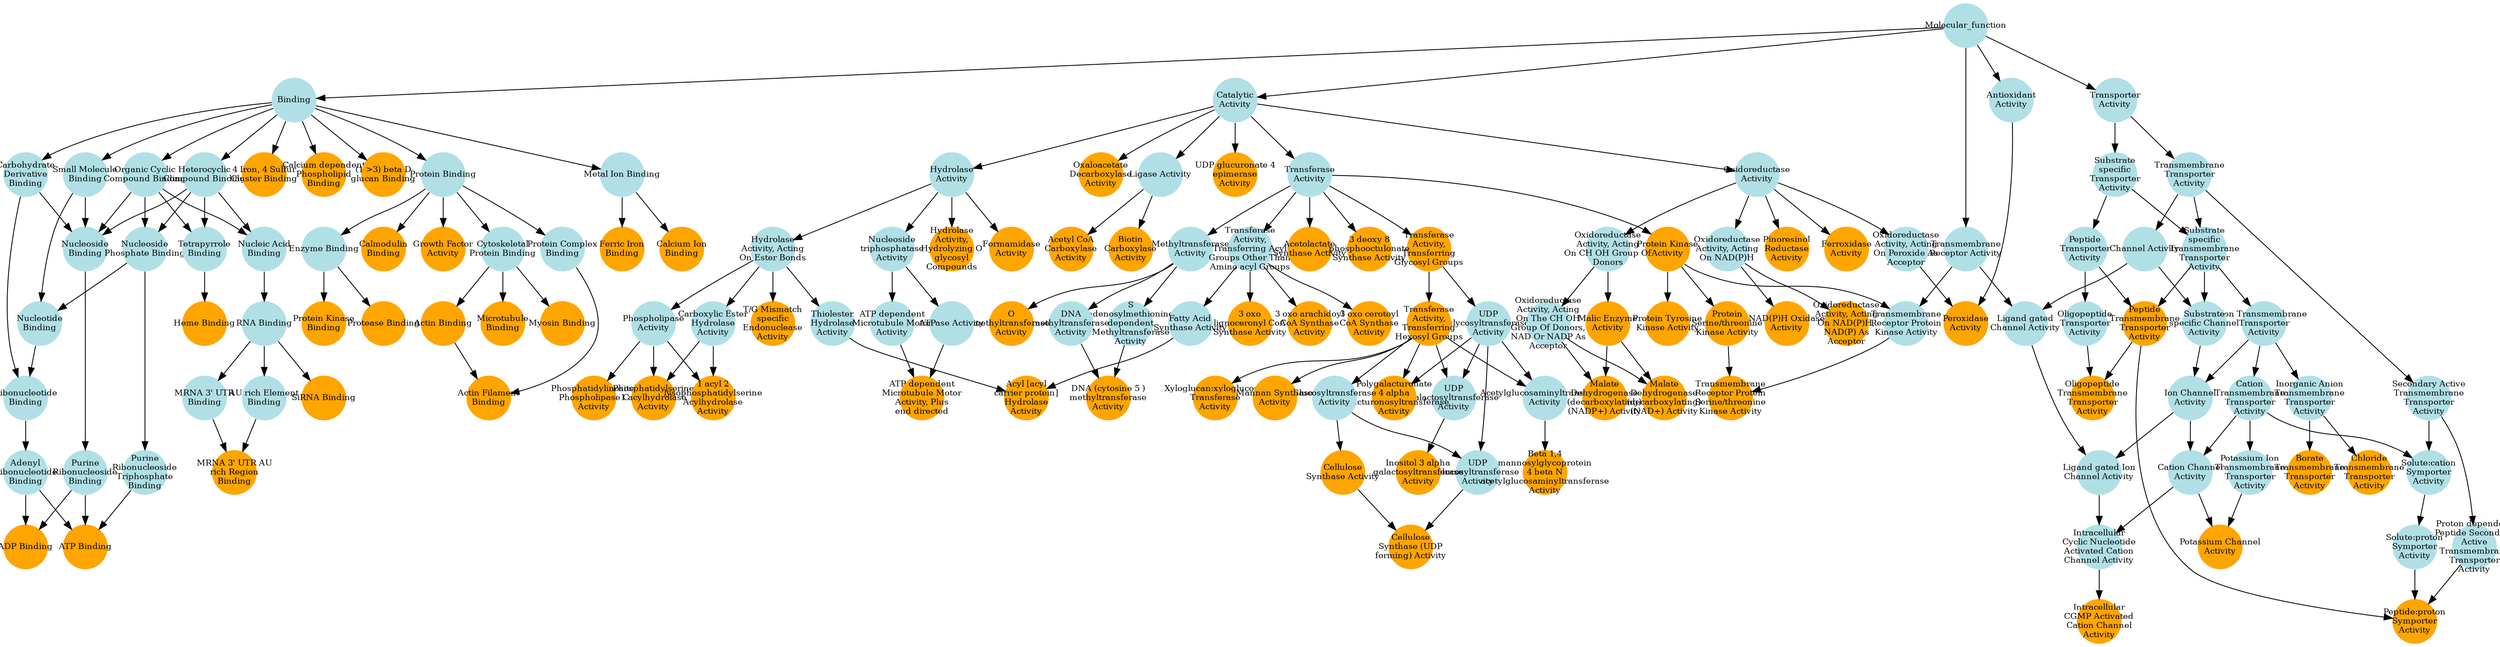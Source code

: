 digraph {
1 [style="filled", fixedsize="true", fontsize="10", shape="circle", width="0.75", fillcolor="powderblue", label="Molecular_function", color="transparent"];
2 [style="filled", fixedsize="true", fontsize="10", shape="circle", width="0.75", fillcolor="powderblue", label="Binding", color="transparent"];
3 [style="filled", fixedsize="true", fontsize="10", shape="circle", width="0.75", fillcolor="powderblue", label="Protein Binding", color="transparent"];
4 [style="filled", fixedsize="true", fontsize="10", shape="circle", width="0.75", fillcolor="powderblue", label="Cytoskeletal
Protein Binding", color="transparent"];
5 [style="filled", fixedsize="true", fontsize="10", shape="circle", width="0.75", fillcolor="orange", label="Microtubule
Binding", color="transparent"];
6 [style="filled", fixedsize="true", fontsize="10", shape="circle", width="0.75", fillcolor="powderblue", label="Catalytic
Activity", color="transparent"];
7 [style="filled", fixedsize="true", fontsize="10", shape="circle", width="0.75", fillcolor="powderblue", label="Transferase
Activity", color="transparent"];
8 [style="filled", fixedsize="true", fontsize="10", shape="circle", width="0.75", fillcolor="orange", label="Protein Kinase
Activity", color="transparent"];
9 [style="filled", fixedsize="true", fontsize="10", shape="circle", width="0.75", fillcolor="orange", label="Protein
Serine/threonine
Kinase Activity", color="transparent"];
10 [style="filled", fixedsize="true", fontsize="10", shape="circle", width="0.75", fillcolor="powderblue", label="Transmembrane
Receptor Activity", color="transparent"];
11 [style="filled", fixedsize="true", fontsize="10", shape="circle", width="0.75", fillcolor="powderblue", label="Transmembrane
Receptor Protein
Kinase Activity", color="transparent"];
12 [style="filled", fixedsize="true", fontsize="10", shape="circle", width="0.75", fillcolor="orange", label="Transmembrane
Receptor Protein
Serine/threonine
Kinase Activity", color="transparent"];
13 [style="filled", fixedsize="true", fontsize="10", shape="circle", width="0.75", fillcolor="powderblue", label="Oxidoreductase
Activity", color="transparent"];
14 [style="filled", fixedsize="true", fontsize="10", shape="circle", width="0.75", fillcolor="orange", label="Ferroxidase
Activity", color="transparent"];
15 [style="filled", fixedsize="true", fontsize="10", shape="circle", width="0.75", fillcolor="orange", label="Calmodulin
Binding", color="transparent"];
16 [style="filled", fixedsize="true", fontsize="10", shape="circle", width="0.75", fillcolor="powderblue", label="Antioxidant
Activity", color="transparent"];
17 [style="filled", fixedsize="true", fontsize="10", shape="circle", width="0.75", fillcolor="powderblue", label="Oxidoreductase
Activity, Acting
On Peroxide As
Acceptor", color="transparent"];
18 [style="filled", fixedsize="true", fontsize="10", shape="circle", width="0.75", fillcolor="orange", label="Peroxidase
Activity", color="transparent"];
19 [style="filled", fixedsize="true", fontsize="10", shape="circle", width="0.75", fillcolor="powderblue", label="Hydrolase
Activity", color="transparent"];
20 [style="filled", fixedsize="true", fontsize="10", shape="circle", width="0.75", fillcolor="powderblue", label="Hydrolase
Activity, Acting
On Ester Bonds", color="transparent"];
21 [style="filled", fixedsize="true", fontsize="10", shape="circle", width="0.75", fillcolor="powderblue", label="Phospholipase
Activity", color="transparent"];
22 [style="filled", fixedsize="true", fontsize="10", shape="circle", width="0.75", fillcolor="orange", label="Phosphatidylinositol
Phospholipase C
Activity", color="transparent"];
23 [style="filled", fixedsize="true", fontsize="10", shape="circle", width="0.75", fillcolor="powderblue", label="Metal Ion Binding", color="transparent"];
24 [style="filled", fixedsize="true", fontsize="10", shape="circle", width="0.75", fillcolor="orange", label="Calcium Ion
Binding", color="transparent"];
25 [style="filled", fixedsize="true", fontsize="10", shape="circle", width="0.75", fillcolor="powderblue", label="Methyltransferase
Activity", color="transparent"];
26 [style="filled", fixedsize="true", fontsize="10", shape="circle", width="0.75", fillcolor="powderblue", label="S
adenosylmethionine
dependent
Methyltransferase
Activity", color="transparent"];
27 [style="filled", fixedsize="true", fontsize="10", shape="circle", width="0.75", fillcolor="powderblue", label="DNA
methyltransferase
Activity", color="transparent"];
28 [style="filled", fixedsize="true", fontsize="10", shape="circle", width="0.75", fillcolor="orange", label="DNA (cytosine 5 )
methyltransferase
Activity", color="transparent"];
29 [style="filled", fixedsize="true", fontsize="10", shape="circle", width="0.75", fillcolor="orange", label="Transferase
Activity,
Transferring
Glycosyl Groups", color="transparent"];
30 [style="filled", fixedsize="true", fontsize="10", shape="circle", width="0.75", fillcolor="powderblue", label="UDP
glycosyltransferase
Activity", color="transparent"];
31 [style="filled", fixedsize="true", fontsize="10", shape="circle", width="0.75", fillcolor="orange", label="Transferase
Activity,
Transferring
Hexosyl Groups", color="transparent"];
32 [style="filled", fixedsize="true", fontsize="10", shape="circle", width="0.75", fillcolor="powderblue", label="UDP
galactosyltransferase
Activity", color="transparent"];
33 [style="filled", fixedsize="true", fontsize="10", shape="circle", width="0.75", fillcolor="orange", label="Inositol 3 alpha
galactosyltransferase
Activity", color="transparent"];
34 [style="filled", fixedsize="true", fontsize="10", shape="circle", width="0.75", fillcolor="powderblue", label="Nucleoside
triphosphatase
Activity", color="transparent"];
35 [style="filled", fixedsize="true", fontsize="10", shape="circle", width="0.75", fillcolor="powderblue", label="Transferase
Activity,
Transferring Acyl
Groups Other Than
Amino acyl Groups", color="transparent"];
36 [style="filled", fixedsize="true", fontsize="10", shape="circle", width="0.75", fillcolor="orange", label="3 oxo arachidoyl
CoA Synthase
Activity", color="transparent"];
37 [style="filled", fixedsize="true", fontsize="10", shape="circle", width="0.75", fillcolor="orange", label="3 oxo cerotoyl
CoA Synthase
Activity", color="transparent"];
38 [style="filled", fixedsize="true", fontsize="10", shape="circle", width="0.75", fillcolor="orange", label="3 oxo
lignoceronyl CoA
Synthase Activity", color="transparent"];
39 [style="filled", fixedsize="true", fontsize="10", shape="circle", width="0.75", fillcolor="powderblue", label="Small Molecule
Binding", color="transparent"];
40 [style="filled", fixedsize="true", fontsize="10", shape="circle", width="0.75", fillcolor="powderblue", label="Organic Cyclic
Compound Binding", color="transparent"];
41 [style="filled", fixedsize="true", fontsize="10", shape="circle", width="0.75", fillcolor="powderblue", label="Carbohydrate
Derivative
Binding", color="transparent"];
42 [style="filled", fixedsize="true", fontsize="10", shape="circle", width="0.75", fillcolor="powderblue", label="Heterocyclic
Compound Binding", color="transparent"];
43 [style="filled", fixedsize="true", fontsize="10", shape="circle", width="0.75", fillcolor="powderblue", label="Nucleoside
Binding", color="transparent"];
44 [style="filled", fixedsize="true", fontsize="10", shape="circle", width="0.75", fillcolor="powderblue", label="Purine
Ribonucleoside
Binding", color="transparent"];
45 [style="filled", fixedsize="true", fontsize="10", shape="circle", width="0.75", fillcolor="powderblue", label="Nucleoside
Phosphate Binding", color="transparent"];
46 [style="filled", fixedsize="true", fontsize="10", shape="circle", width="0.75", fillcolor="powderblue", label="Nucleotide
Binding", color="transparent"];
47 [style="filled", fixedsize="true", fontsize="10", shape="circle", width="0.75", fillcolor="powderblue", label="Ribonucleotide
Binding", color="transparent"];
48 [style="filled", fixedsize="true", fontsize="10", shape="circle", width="0.75", fillcolor="powderblue", label="Adenyl
Ribonucleotide
Binding", color="transparent"];
49 [style="filled", fixedsize="true", fontsize="10", shape="circle", width="0.75", fillcolor="orange", label="ADP Binding", color="transparent"];
50 [style="filled", fixedsize="true", fontsize="10", shape="circle", width="0.75", fillcolor="powderblue", label="Glucosyltransferase
Activity", color="transparent"];
51 [style="filled", fixedsize="true", fontsize="10", shape="circle", width="0.75", fillcolor="orange", label="Cellulose
Synthase Activity", color="transparent"];
52 [style="filled", fixedsize="true", fontsize="10", shape="circle", width="0.75", fillcolor="powderblue", label="UDP
glucosyltransferase
Activity", color="transparent"];
53 [style="filled", fixedsize="true", fontsize="10", shape="circle", width="0.75", fillcolor="orange", label="Cellulose
Synthase (UDP
forming) Activity", color="transparent"];
54 [style="filled", fixedsize="true", fontsize="10", shape="circle", width="0.75", fillcolor="powderblue", label="Transporter
Activity", color="transparent"];
55 [style="filled", fixedsize="true", fontsize="10", shape="circle", width="0.75", fillcolor="powderblue", label="Substrate
specific
Transporter
Activity", color="transparent"];
56 [style="filled", fixedsize="true", fontsize="10", shape="circle", width="0.75", fillcolor="powderblue", label="Peptide
Transporter
Activity", color="transparent"];
57 [style="filled", fixedsize="true", fontsize="10", shape="circle", width="0.75", fillcolor="powderblue", label="Oligopeptide
Transporter
Activity", color="transparent"];
58 [style="filled", fixedsize="true", fontsize="10", shape="circle", width="0.75", fillcolor="powderblue", label="Transmembrane
Transporter
Activity", color="transparent"];
59 [style="filled", fixedsize="true", fontsize="10", shape="circle", width="0.75", fillcolor="powderblue", label="Substrate
specific
Transmembrane
Transporter
Activity", color="transparent"];
60 [style="filled", fixedsize="true", fontsize="10", shape="circle", width="0.75", fillcolor="orange", label="Peptide
Transmembrane
Transporter
Activity", color="transparent"];
61 [style="filled", fixedsize="true", fontsize="10", shape="circle", width="0.75", fillcolor="orange", label="Oligopeptide
Transmembrane
Transporter
Activity", color="transparent"];
62 [style="filled", fixedsize="true", fontsize="10", shape="circle", width="0.75", fillcolor="powderblue", label="Carboxylic Ester
Hydrolase
Activity", color="transparent"];
63 [style="filled", fixedsize="true", fontsize="10", shape="circle", width="0.75", fillcolor="orange", label="Phosphatidylserine
1 acylhydrolase
Activity", color="transparent"];
64 [style="filled", fixedsize="true", fontsize="10", shape="circle", width="0.75", fillcolor="orange", label="1 acyl 2
lysophosphatidylserine
Acylhydrolase
Activity", color="transparent"];
65 [style="filled", fixedsize="true", fontsize="10", shape="circle", width="0.75", fillcolor="powderblue", label="Ion Transmembrane
Transporter
Activity", color="transparent"];
66 [style="filled", fixedsize="true", fontsize="10", shape="circle", width="0.75", fillcolor="powderblue", label="Inorganic Anion
Transmembrane
Transporter
Activity", color="transparent"];
67 [style="filled", fixedsize="true", fontsize="10", shape="circle", width="0.75", fillcolor="orange", label="Borate
Transmembrane
Transporter
Activity", color="transparent"];
68 [style="filled", fixedsize="true", fontsize="10", shape="circle", width="0.75", fillcolor="powderblue", label="Oxidoreductase
Activity, Acting
On CH OH Group Of
Donors", color="transparent"];
69 [style="filled", fixedsize="true", fontsize="10", shape="circle", width="0.75", fillcolor="orange", label="Malic Enzyme
Activity", color="transparent"];
70 [style="filled", fixedsize="true", fontsize="10", shape="circle", width="0.75", fillcolor="powderblue", label="Oxidoreductase
Activity, Acting
On The CH OH
Group Of Donors,
NAD Or NADP As
Acceptor", color="transparent"];
71 [style="filled", fixedsize="true", fontsize="10", shape="circle", width="0.75", fillcolor="orange", label="Malate
Dehydrogenase
(decarboxylating)
(NADP+) Activity", color="transparent"];
72 [style="filled", fixedsize="true", fontsize="10", shape="circle", width="0.75", fillcolor="orange", label="Oxaloacetate
Decarboxylase
Activity", color="transparent"];
73 [style="filled", fixedsize="true", fontsize="10", shape="circle", width="0.75", fillcolor="powderblue", label="Purine
Ribonucleoside
Triphosphate
Binding", color="transparent"];
74 [style="filled", fixedsize="true", fontsize="10", shape="circle", width="0.75", fillcolor="orange", label="ATP Binding", color="transparent"];
75 [style="filled", fixedsize="true", fontsize="10", shape="circle", width="0.75", fillcolor="orange", label="Xyloglucan:xyloglucosyl
Transferase
Activity", color="transparent"];
76 [style="filled", fixedsize="true", fontsize="10", shape="circle", width="0.75", fillcolor="orange", label="Growth Factor
Activity", color="transparent"];
77 [style="filled", fixedsize="true", fontsize="10", shape="circle", width="0.75", fillcolor="powderblue", label="Channel Activity", color="transparent"];
78 [style="filled", fixedsize="true", fontsize="10", shape="circle", width="0.75", fillcolor="powderblue", label="Substrate
specific Channel
Activity", color="transparent"];
79 [style="filled", fixedsize="true", fontsize="10", shape="circle", width="0.75", fillcolor="powderblue", label="Ion Channel
Activity", color="transparent"];
80 [style="filled", fixedsize="true", fontsize="10", shape="circle", width="0.75", fillcolor="powderblue", label="Cation
Transmembrane
Transporter
Activity", color="transparent"];
81 [style="filled", fixedsize="true", fontsize="10", shape="circle", width="0.75", fillcolor="powderblue", label="Cation Channel
Activity", color="transparent"];
82 [style="filled", fixedsize="true", fontsize="10", shape="circle", width="0.75", fillcolor="powderblue", label="Potassium Ion
Transmembrane
Transporter
Activity", color="transparent"];
83 [style="filled", fixedsize="true", fontsize="10", shape="circle", width="0.75", fillcolor="orange", label="Potassium Channel
Activity", color="transparent"];
84 [style="filled", fixedsize="true", fontsize="10", shape="circle", width="0.75", fillcolor="powderblue", label="ATPase Activity", color="transparent"];
85 [style="filled", fixedsize="true", fontsize="10", shape="circle", width="0.75", fillcolor="powderblue", label="ATP dependent
Microtubule Motor
Activity", color="transparent"];
86 [style="filled", fixedsize="true", fontsize="10", shape="circle", width="0.75", fillcolor="orange", label="ATP dependent
Microtubule Motor
Activity, Plus
end directed", color="transparent"];
87 [style="filled", fixedsize="true", fontsize="10", shape="circle", width="0.75", fillcolor="orange", label="Actin Binding", color="transparent"];
88 [style="filled", fixedsize="true", fontsize="10", shape="circle", width="0.75", fillcolor="powderblue", label="Protein Complex
Binding", color="transparent"];
89 [style="filled", fixedsize="true", fontsize="10", shape="circle", width="0.75", fillcolor="orange", label="Actin Filament
Binding", color="transparent"];
90 [style="filled", fixedsize="true", fontsize="10", shape="circle", width="0.75", fillcolor="orange", label="Acetolactate
Synthase Activity", color="transparent"];
91 [style="filled", fixedsize="true", fontsize="10", shape="circle", width="0.75", fillcolor="orange", label="Hydrolase
Activity,
Hydrolyzing O
glycosyl
Compounds", color="transparent"];
92 [style="filled", fixedsize="true", fontsize="10", shape="circle", width="0.75", fillcolor="powderblue", label="Nucleic Acid
Binding", color="transparent"];
93 [style="filled", fixedsize="true", fontsize="10", shape="circle", width="0.75", fillcolor="powderblue", label="RNA Binding", color="transparent"];
94 [style="filled", fixedsize="true", fontsize="10", shape="circle", width="0.75", fillcolor="orange", label="SiRNA Binding", color="transparent"];
95 [style="filled", fixedsize="true", fontsize="10", shape="circle", width="0.75", fillcolor="powderblue", label="Ligase Activity", color="transparent"];
96 [style="filled", fixedsize="true", fontsize="10", shape="circle", width="0.75", fillcolor="orange", label="Acetyl CoA
Carboxylase
Activity", color="transparent"];
97 [style="filled", fixedsize="true", fontsize="10", shape="circle", width="0.75", fillcolor="powderblue", label="Secondary Active
Transmembrane
Transporter
Activity", color="transparent"];
98 [style="filled", fixedsize="true", fontsize="10", shape="circle", width="0.75", fillcolor="powderblue", label="Solute:cation
Symporter
Activity", color="transparent"];
99 [style="filled", fixedsize="true", fontsize="10", shape="circle", width="0.75", fillcolor="powderblue", label="Solute:proton
Symporter
Activity", color="transparent"];
100 [style="filled", fixedsize="true", fontsize="10", shape="circle", width="0.75", fillcolor="powderblue", label="Proton dependent
Peptide Secondary
Active
Transmembrane
Transporter
Activity", color="transparent"];
101 [style="filled", fixedsize="true", fontsize="10", shape="circle", width="0.75", fillcolor="orange", label="Peptide:proton
Symporter
Activity", color="transparent"];
102 [style="filled", fixedsize="true", fontsize="10", shape="circle", width="0.75", fillcolor="orange", label="Polygalacturonate
4 alpha
galacturonosyltransferase
Activity", color="transparent"];
103 [style="filled", fixedsize="true", fontsize="10", shape="circle", width="0.75", fillcolor="orange", label="4 Iron, 4 Sulfur
Cluster Binding", color="transparent"];
104 [style="filled", fixedsize="true", fontsize="10", shape="circle", width="0.75", fillcolor="orange", label="Protein Tyrosine
Kinase Activity", color="transparent"];
105 [style="filled", fixedsize="true", fontsize="10", shape="circle", width="0.75", fillcolor="orange", label="Ferric Iron
Binding", color="transparent"];
106 [style="filled", fixedsize="true", fontsize="10", shape="circle", width="0.75", fillcolor="orange", label="Calcium dependent
Phospholipid
Binding", color="transparent"];
107 [style="filled", fixedsize="true", fontsize="10", shape="circle", width="0.75", fillcolor="orange", label="UDP glucuronate 4
epimerase
Activity", color="transparent"];
108 [style="filled", fixedsize="true", fontsize="10", shape="circle", width="0.75", fillcolor="powderblue", label="Acetylglucosaminyltransferase
Activity", color="transparent"];
109 [style="filled", fixedsize="true", fontsize="10", shape="circle", width="0.75", fillcolor="orange", label="Beta 1,4
mannosylglycoprotein
4 beta N
acetylglucosaminyltransferase
Activity", color="transparent"];
110 [style="filled", fixedsize="true", fontsize="10", shape="circle", width="0.75", fillcolor="powderblue", label="Fatty Acid
Synthase Activity", color="transparent"];
111 [style="filled", fixedsize="true", fontsize="10", shape="circle", width="0.75", fillcolor="powderblue", label="Thiolester
Hydrolase
Activity", color="transparent"];
112 [style="filled", fixedsize="true", fontsize="10", shape="circle", width="0.75", fillcolor="orange", label="Acyl [acyl
carrier protein]
Hydrolase
Activity", color="transparent"];
113 [style="filled", fixedsize="true", fontsize="10", shape="circle", width="0.75", fillcolor="powderblue", label="Enzyme Binding", color="transparent"];
114 [style="filled", fixedsize="true", fontsize="10", shape="circle", width="0.75", fillcolor="orange", label="Protease Binding", color="transparent"];
115 [style="filled", fixedsize="true", fontsize="10", shape="circle", width="0.75", fillcolor="orange", label="3 deoxy 8
phosphooctulonate
Synthase Activity", color="transparent"];
116 [style="filled", fixedsize="true", fontsize="10", shape="circle", width="0.75", fillcolor="orange", label="Mannan Synthase
Activity", color="transparent"];
117 [style="filled", fixedsize="true", fontsize="10", shape="circle", width="0.75", fillcolor="orange", label="Chloride
Transmembrane
Transporter
Activity", color="transparent"];
118 [style="filled", fixedsize="true", fontsize="10", shape="circle", width="0.75", fillcolor="orange", label="Protein Kinase
Binding", color="transparent"];
119 [style="filled", fixedsize="true", fontsize="10", shape="circle", width="0.75", fillcolor="orange", label="Malate
Dehydrogenase
(decarboxylating)
(NAD+) Activity", color="transparent"];
120 [style="filled", fixedsize="true", fontsize="10", shape="circle", width="0.75", fillcolor="powderblue", label="Oxidoreductase
Activity, Acting
On NAD(P)H", color="transparent"];
121 [style="filled", fixedsize="true", fontsize="10", shape="circle", width="0.75", fillcolor="orange", label="Oxidoreductase
Activity, Acting
On NAD(P)H,
NAD(P) As
Acceptor", color="transparent"];
122 [style="filled", fixedsize="true", fontsize="10", shape="circle", width="0.75", fillcolor="orange", label="NAD(P)H Oxidase
Activity", color="transparent"];
123 [style="filled", fixedsize="true", fontsize="10", shape="circle", width="0.75", fillcolor="orange", label="O
methyltransferase
Activity", color="transparent"];
124 [style="filled", fixedsize="true", fontsize="10", shape="circle", width="0.75", fillcolor="orange", label="T/G Mismatch
specific
Endonuclease
Activity", color="transparent"];
125 [style="filled", fixedsize="true", fontsize="10", shape="circle", width="0.75", fillcolor="orange", label="Formamidase
Activity", color="transparent"];
126 [style="filled", fixedsize="true", fontsize="10", shape="circle", width="0.75", fillcolor="orange", label="Pinoresinol
Reductase
Activity", color="transparent"];
127 [style="filled", fixedsize="true", fontsize="10", shape="circle", width="0.75", fillcolor="orange", label="(1 >3) beta D
glucan Binding", color="transparent"];
128 [style="filled", fixedsize="true", fontsize="10", shape="circle", width="0.75", fillcolor="orange", label="Myosin Binding", color="transparent"];
129 [style="filled", fixedsize="true", fontsize="10", shape="circle", width="0.75", fillcolor="powderblue", label="MRNA 3' UTR
Binding", color="transparent"];
130 [style="filled", fixedsize="true", fontsize="10", shape="circle", width="0.75", fillcolor="powderblue", label="AU rich Element
Binding", color="transparent"];
131 [style="filled", fixedsize="true", fontsize="10", shape="circle", width="0.75", fillcolor="orange", label="MRNA 3' UTR AU
rich Region
Binding", color="transparent"];
132 [style="filled", fixedsize="true", fontsize="10", shape="circle", width="0.75", fillcolor="orange", label="Biotin
Carboxylase
Activity", color="transparent"];
133 [style="filled", fixedsize="true", fontsize="10", shape="circle", width="0.75", fillcolor="powderblue", label="Ligand gated
Channel Activity", color="transparent"];
134 [style="filled", fixedsize="true", fontsize="10", shape="circle", width="0.75", fillcolor="powderblue", label="Ligand gated Ion
Channel Activity", color="transparent"];
135 [style="filled", fixedsize="true", fontsize="10", shape="circle", width="0.75", fillcolor="powderblue", label="Intracellular
Cyclic Nucleotide
Activated Cation
Channel Activity", color="transparent"];
136 [style="filled", fixedsize="true", fontsize="10", shape="circle", width="0.75", fillcolor="orange", label="Intracellular
CGMP Activated
Cation Channel
Activity", color="transparent"];
137 [style="filled", fixedsize="true", fontsize="10", shape="circle", width="0.75", fillcolor="powderblue", label="Tetrapyrrole
Binding", color="transparent"];
138 [style="filled", fixedsize="true", fontsize="10", shape="circle", width="0.75", fillcolor="orange", label="Heme Binding", color="transparent"];
1 -> 2 [color="#000000", lty="solid"];
2 -> 3 [color="#000000", lty="solid"];
3 -> 4 [color="#000000", lty="solid"];
4 -> 5 [color="#000000", lty="solid"];
1 -> 6 [color="#000000", lty="solid"];
6 -> 7 [color="#000000", lty="solid"];
7 -> 8 [color="#000000", lty="solid"];
8 -> 9 [color="#000000", lty="solid"];
1 -> 10 [color="#000000", lty="solid"];
8 -> 11 [color="#000000", lty="solid"];
10 -> 11 [color="#000000", lty="solid"];
9 -> 12 [color="#000000", lty="solid"];
11 -> 12 [color="#000000", lty="solid"];
6 -> 13 [color="#000000", lty="solid"];
13 -> 14 [color="#000000", lty="solid"];
3 -> 15 [color="#000000", lty="solid"];
1 -> 16 [color="#000000", lty="solid"];
13 -> 17 [color="#000000", lty="solid"];
16 -> 18 [color="#000000", lty="solid"];
17 -> 18 [color="#000000", lty="solid"];
6 -> 19 [color="#000000", lty="solid"];
19 -> 20 [color="#000000", lty="solid"];
20 -> 21 [color="#000000", lty="solid"];
21 -> 22 [color="#000000", lty="solid"];
2 -> 23 [color="#000000", lty="solid"];
23 -> 24 [color="#000000", lty="solid"];
7 -> 25 [color="#000000", lty="solid"];
25 -> 26 [color="#000000", lty="solid"];
25 -> 27 [color="#000000", lty="solid"];
26 -> 28 [color="#000000", lty="solid"];
27 -> 28 [color="#000000", lty="solid"];
7 -> 29 [color="#000000", lty="solid"];
29 -> 30 [color="#000000", lty="solid"];
29 -> 31 [color="#000000", lty="solid"];
30 -> 32 [color="#000000", lty="solid"];
31 -> 32 [color="#000000", lty="solid"];
32 -> 33 [color="#000000", lty="solid"];
19 -> 34 [color="#000000", lty="solid"];
7 -> 35 [color="#000000", lty="solid"];
35 -> 36 [color="#000000", lty="solid"];
35 -> 37 [color="#000000", lty="solid"];
35 -> 38 [color="#000000", lty="solid"];
2 -> 39 [color="#000000", lty="solid"];
2 -> 40 [color="#000000", lty="solid"];
2 -> 41 [color="#000000", lty="solid"];
2 -> 42 [color="#000000", lty="solid"];
39 -> 43 [color="#000000", lty="solid"];
40 -> 43 [color="#000000", lty="solid"];
41 -> 43 [color="#000000", lty="solid"];
42 -> 43 [color="#000000", lty="solid"];
43 -> 44 [color="#000000", lty="solid"];
40 -> 45 [color="#000000", lty="solid"];
42 -> 45 [color="#000000", lty="solid"];
39 -> 46 [color="#000000", lty="solid"];
45 -> 46 [color="#000000", lty="solid"];
41 -> 47 [color="#000000", lty="solid"];
46 -> 47 [color="#000000", lty="solid"];
47 -> 48 [color="#000000", lty="solid"];
44 -> 49 [color="#000000", lty="solid"];
48 -> 49 [color="#000000", lty="solid"];
31 -> 50 [color="#000000", lty="solid"];
50 -> 51 [color="#000000", lty="solid"];
30 -> 52 [color="#000000", lty="solid"];
50 -> 52 [color="#000000", lty="solid"];
51 -> 53 [color="#000000", lty="solid"];
52 -> 53 [color="#000000", lty="solid"];
1 -> 54 [color="#000000", lty="solid"];
54 -> 55 [color="#000000", lty="solid"];
55 -> 56 [color="#000000", lty="solid"];
56 -> 57 [color="#000000", lty="solid"];
54 -> 58 [color="#000000", lty="solid"];
55 -> 59 [color="#000000", lty="solid"];
58 -> 59 [color="#000000", lty="solid"];
56 -> 60 [color="#000000", lty="solid"];
59 -> 60 [color="#000000", lty="solid"];
57 -> 61 [color="#000000", lty="solid"];
60 -> 61 [color="#000000", lty="solid"];
20 -> 62 [color="#000000", lty="solid"];
21 -> 63 [color="#000000", lty="solid"];
62 -> 63 [color="#000000", lty="solid"];
21 -> 64 [color="#000000", lty="solid"];
62 -> 64 [color="#000000", lty="solid"];
59 -> 65 [color="#000000", lty="solid"];
65 -> 66 [color="#000000", lty="solid"];
66 -> 67 [color="#000000", lty="solid"];
13 -> 68 [color="#000000", lty="solid"];
68 -> 69 [color="#000000", lty="solid"];
68 -> 70 [color="#000000", lty="solid"];
69 -> 71 [color="#000000", lty="solid"];
70 -> 71 [color="#000000", lty="solid"];
6 -> 72 [color="#000000", lty="solid"];
45 -> 73 [color="#000000", lty="solid"];
44 -> 74 [color="#000000", lty="solid"];
48 -> 74 [color="#000000", lty="solid"];
73 -> 74 [color="#000000", lty="solid"];
31 -> 75 [color="#000000", lty="solid"];
3 -> 76 [color="#000000", lty="solid"];
58 -> 77 [color="#000000", lty="solid"];
59 -> 78 [color="#000000", lty="solid"];
77 -> 78 [color="#000000", lty="solid"];
65 -> 79 [color="#000000", lty="solid"];
78 -> 79 [color="#000000", lty="solid"];
65 -> 80 [color="#000000", lty="solid"];
79 -> 81 [color="#000000", lty="solid"];
80 -> 81 [color="#000000", lty="solid"];
80 -> 82 [color="#000000", lty="solid"];
81 -> 83 [color="#000000", lty="solid"];
82 -> 83 [color="#000000", lty="solid"];
34 -> 84 [color="#000000", lty="solid"];
34 -> 85 [color="#000000", lty="solid"];
84 -> 86 [color="#000000", lty="solid"];
85 -> 86 [color="#000000", lty="solid"];
4 -> 87 [color="#000000", lty="solid"];
3 -> 88 [color="#000000", lty="solid"];
87 -> 89 [color="#000000", lty="solid"];
88 -> 89 [color="#000000", lty="solid"];
7 -> 90 [color="#000000", lty="solid"];
19 -> 91 [color="#000000", lty="solid"];
40 -> 92 [color="#000000", lty="solid"];
42 -> 92 [color="#000000", lty="solid"];
92 -> 93 [color="#000000", lty="solid"];
93 -> 94 [color="#000000", lty="solid"];
6 -> 95 [color="#000000", lty="solid"];
95 -> 96 [color="#000000", lty="solid"];
58 -> 97 [color="#000000", lty="solid"];
80 -> 98 [color="#000000", lty="solid"];
97 -> 98 [color="#000000", lty="solid"];
98 -> 99 [color="#000000", lty="solid"];
97 -> 100 [color="#000000", lty="solid"];
60 -> 101 [color="#000000", lty="solid"];
99 -> 101 [color="#000000", lty="solid"];
100 -> 101 [color="#000000", lty="solid"];
30 -> 102 [color="#000000", lty="solid"];
31 -> 102 [color="#000000", lty="solid"];
2 -> 103 [color="#000000", lty="solid"];
8 -> 104 [color="#000000", lty="solid"];
23 -> 105 [color="#000000", lty="solid"];
2 -> 106 [color="#000000", lty="solid"];
6 -> 107 [color="#000000", lty="solid"];
30 -> 108 [color="#000000", lty="solid"];
31 -> 108 [color="#000000", lty="solid"];
108 -> 109 [color="#000000", lty="solid"];
35 -> 110 [color="#000000", lty="solid"];
20 -> 111 [color="#000000", lty="solid"];
110 -> 112 [color="#000000", lty="solid"];
111 -> 112 [color="#000000", lty="solid"];
3 -> 113 [color="#000000", lty="solid"];
113 -> 114 [color="#000000", lty="solid"];
7 -> 115 [color="#000000", lty="solid"];
31 -> 116 [color="#000000", lty="solid"];
66 -> 117 [color="#000000", lty="solid"];
113 -> 118 [color="#000000", lty="solid"];
69 -> 119 [color="#000000", lty="solid"];
70 -> 119 [color="#000000", lty="solid"];
13 -> 120 [color="#000000", lty="solid"];
120 -> 121 [color="#000000", lty="solid"];
120 -> 122 [color="#000000", lty="solid"];
25 -> 123 [color="#000000", lty="solid"];
20 -> 124 [color="#000000", lty="solid"];
19 -> 125 [color="#000000", lty="solid"];
13 -> 126 [color="#000000", lty="solid"];
2 -> 127 [color="#000000", lty="solid"];
4 -> 128 [color="#000000", lty="solid"];
93 -> 129 [color="#000000", lty="solid"];
93 -> 130 [color="#000000", lty="solid"];
129 -> 131 [color="#000000", lty="solid"];
130 -> 131 [color="#000000", lty="solid"];
95 -> 132 [color="#000000", lty="solid"];
10 -> 133 [color="#000000", lty="solid"];
77 -> 133 [color="#000000", lty="solid"];
79 -> 134 [color="#000000", lty="solid"];
133 -> 134 [color="#000000", lty="solid"];
81 -> 135 [color="#000000", lty="solid"];
134 -> 135 [color="#000000", lty="solid"];
135 -> 136 [color="#000000", lty="solid"];
40 -> 137 [color="#000000", lty="solid"];
42 -> 137 [color="#000000", lty="solid"];
137 -> 138 [color="#000000", lty="solid"];
}
